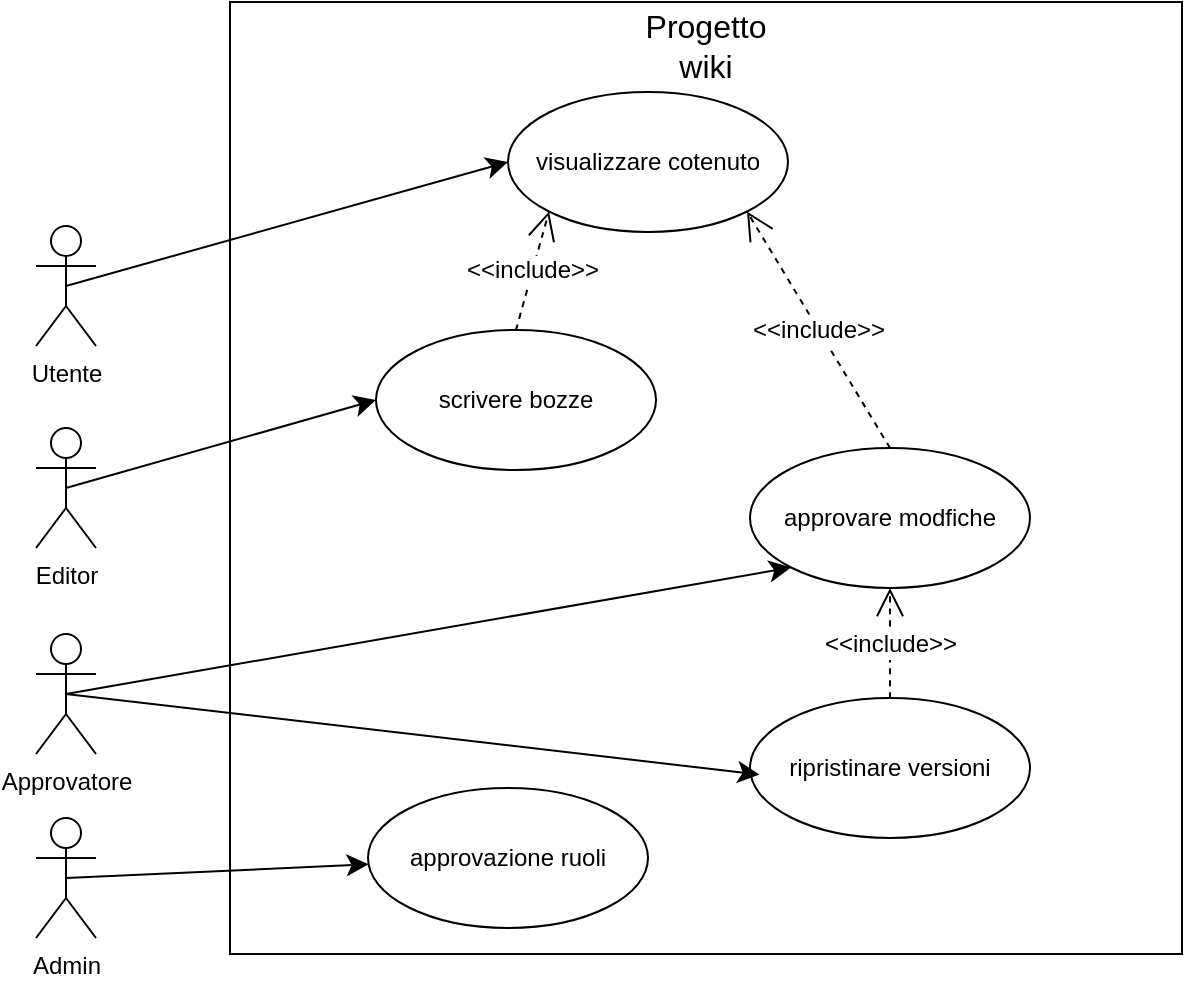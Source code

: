 <mxfile version="26.0.6">
  <diagram name="Pagina-1" id="iji9mjaX2ZRETf_4VpH7">
    <mxGraphModel grid="0" page="0" gridSize="10" guides="1" tooltips="1" connect="1" arrows="1" fold="1" pageScale="1" pageWidth="827" pageHeight="1169" math="0" shadow="0">
      <root>
        <mxCell id="0" />
        <mxCell id="1" parent="0" />
        <mxCell id="YPHEkQIwftPcaMCxqJR_-15" style="edgeStyle=none;curved=1;rounded=0;orthogonalLoop=1;jettySize=auto;html=1;exitX=0.5;exitY=0.5;exitDx=0;exitDy=0;exitPerimeter=0;entryX=0;entryY=0.5;entryDx=0;entryDy=0;fontSize=12;startSize=8;endSize=8;" edge="1" parent="1" source="YPHEkQIwftPcaMCxqJR_-1" target="YPHEkQIwftPcaMCxqJR_-4">
          <mxGeometry relative="1" as="geometry" />
        </mxCell>
        <mxCell id="YPHEkQIwftPcaMCxqJR_-1" value="Utente" style="shape=umlActor;verticalLabelPosition=bottom;verticalAlign=top;html=1;outlineConnect=0;" vertex="1" parent="1">
          <mxGeometry x="-626" y="-67" width="30" height="60" as="geometry" />
        </mxCell>
        <mxCell id="YPHEkQIwftPcaMCxqJR_-17" style="edgeStyle=none;curved=1;rounded=0;orthogonalLoop=1;jettySize=auto;html=1;exitX=0.5;exitY=0.5;exitDx=0;exitDy=0;exitPerimeter=0;entryX=0;entryY=0.5;entryDx=0;entryDy=0;fontSize=12;startSize=8;endSize=8;" edge="1" parent="1" source="YPHEkQIwftPcaMCxqJR_-2" target="YPHEkQIwftPcaMCxqJR_-5">
          <mxGeometry relative="1" as="geometry" />
        </mxCell>
        <mxCell id="YPHEkQIwftPcaMCxqJR_-2" value="Editor" style="shape=umlActor;verticalLabelPosition=bottom;verticalAlign=top;html=1;outlineConnect=0;" vertex="1" parent="1">
          <mxGeometry x="-626" y="34" width="30" height="60" as="geometry" />
        </mxCell>
        <mxCell id="YPHEkQIwftPcaMCxqJR_-19" style="edgeStyle=none;curved=1;rounded=0;orthogonalLoop=1;jettySize=auto;html=1;exitX=0.5;exitY=0.5;exitDx=0;exitDy=0;exitPerimeter=0;entryX=0;entryY=1;entryDx=0;entryDy=0;fontSize=12;startSize=8;endSize=8;" edge="1" parent="1" source="YPHEkQIwftPcaMCxqJR_-3" target="YPHEkQIwftPcaMCxqJR_-6">
          <mxGeometry relative="1" as="geometry" />
        </mxCell>
        <mxCell id="YPHEkQIwftPcaMCxqJR_-3" value="Approvatore" style="shape=umlActor;verticalLabelPosition=bottom;verticalAlign=top;html=1;outlineConnect=0;" vertex="1" parent="1">
          <mxGeometry x="-626" y="137" width="30" height="60" as="geometry" />
        </mxCell>
        <mxCell id="YPHEkQIwftPcaMCxqJR_-4" value="visualizzare cotenuto" style="ellipse;whiteSpace=wrap;html=1;" vertex="1" parent="1">
          <mxGeometry x="-390" y="-134" width="140" height="70" as="geometry" />
        </mxCell>
        <mxCell id="YPHEkQIwftPcaMCxqJR_-5" value="scrivere bozze" style="ellipse;whiteSpace=wrap;html=1;" vertex="1" parent="1">
          <mxGeometry x="-456" y="-15" width="140" height="70" as="geometry" />
        </mxCell>
        <mxCell id="YPHEkQIwftPcaMCxqJR_-6" value="approvare modfiche" style="ellipse;whiteSpace=wrap;html=1;" vertex="1" parent="1">
          <mxGeometry x="-269" y="44" width="140" height="70" as="geometry" />
        </mxCell>
        <mxCell id="YPHEkQIwftPcaMCxqJR_-7" value="ripristinare versioni" style="ellipse;whiteSpace=wrap;html=1;" vertex="1" parent="1">
          <mxGeometry x="-269" y="169" width="140" height="70" as="geometry" />
        </mxCell>
        <mxCell id="YPHEkQIwftPcaMCxqJR_-20" style="edgeStyle=none;curved=1;rounded=0;orthogonalLoop=1;jettySize=auto;html=1;exitX=0.5;exitY=0.5;exitDx=0;exitDy=0;exitPerimeter=0;fontSize=12;startSize=8;endSize=8;" edge="1" parent="1" source="YPHEkQIwftPcaMCxqJR_-8" target="YPHEkQIwftPcaMCxqJR_-10">
          <mxGeometry relative="1" as="geometry" />
        </mxCell>
        <mxCell id="YPHEkQIwftPcaMCxqJR_-8" value="Admin" style="shape=umlActor;verticalLabelPosition=bottom;verticalAlign=top;html=1;" vertex="1" parent="1">
          <mxGeometry x="-626" y="229" width="30" height="60" as="geometry" />
        </mxCell>
        <mxCell id="YPHEkQIwftPcaMCxqJR_-10" value="approvazione ruoli" style="ellipse;whiteSpace=wrap;html=1;" vertex="1" parent="1">
          <mxGeometry x="-460" y="214" width="140" height="70" as="geometry" />
        </mxCell>
        <mxCell id="YPHEkQIwftPcaMCxqJR_-12" value="&amp;lt;&amp;lt;include&amp;gt;&amp;gt;" style="endArrow=open;endSize=12;dashed=1;html=1;rounded=0;fontSize=12;curved=1;exitX=0.5;exitY=0;exitDx=0;exitDy=0;entryX=1;entryY=1;entryDx=0;entryDy=0;" edge="1" parent="1" source="YPHEkQIwftPcaMCxqJR_-6" target="YPHEkQIwftPcaMCxqJR_-4">
          <mxGeometry width="160" relative="1" as="geometry">
            <mxPoint x="-497" y="133" as="sourcePoint" />
            <mxPoint x="-337" y="133" as="targetPoint" />
          </mxGeometry>
        </mxCell>
        <mxCell id="YPHEkQIwftPcaMCxqJR_-13" value="&amp;lt;&amp;lt;include&amp;gt;&amp;gt;" style="endArrow=open;endSize=12;dashed=1;html=1;rounded=0;fontSize=12;curved=1;exitX=0.5;exitY=0;exitDx=0;exitDy=0;entryX=0;entryY=1;entryDx=0;entryDy=0;" edge="1" parent="1" source="YPHEkQIwftPcaMCxqJR_-5" target="YPHEkQIwftPcaMCxqJR_-4">
          <mxGeometry width="160" relative="1" as="geometry">
            <mxPoint x="-497" y="133" as="sourcePoint" />
            <mxPoint x="-337" y="133" as="targetPoint" />
          </mxGeometry>
        </mxCell>
        <mxCell id="YPHEkQIwftPcaMCxqJR_-14" value="&amp;lt;&amp;lt;include&amp;gt;&amp;gt;" style="endArrow=open;endSize=12;dashed=1;html=1;rounded=0;fontSize=12;curved=1;exitX=0.5;exitY=0;exitDx=0;exitDy=0;entryX=0.5;entryY=1;entryDx=0;entryDy=0;" edge="1" parent="1" source="YPHEkQIwftPcaMCxqJR_-7" target="YPHEkQIwftPcaMCxqJR_-6">
          <mxGeometry width="160" relative="1" as="geometry">
            <mxPoint x="-497" y="133" as="sourcePoint" />
            <mxPoint x="-337" y="133" as="targetPoint" />
          </mxGeometry>
        </mxCell>
        <mxCell id="YPHEkQIwftPcaMCxqJR_-18" style="edgeStyle=none;curved=1;rounded=0;orthogonalLoop=1;jettySize=auto;html=1;exitX=0.5;exitY=0.5;exitDx=0;exitDy=0;exitPerimeter=0;entryX=0.034;entryY=0.547;entryDx=0;entryDy=0;entryPerimeter=0;fontSize=12;startSize=8;endSize=8;" edge="1" parent="1" source="YPHEkQIwftPcaMCxqJR_-3" target="YPHEkQIwftPcaMCxqJR_-7">
          <mxGeometry relative="1" as="geometry" />
        </mxCell>
        <mxCell id="YPHEkQIwftPcaMCxqJR_-29" value="" style="whiteSpace=wrap;html=1;aspect=fixed;fillColor=none;" vertex="1" parent="1">
          <mxGeometry x="-529" y="-179" width="476" height="476" as="geometry" />
        </mxCell>
        <mxCell id="YPHEkQIwftPcaMCxqJR_-31" value="Progetto wiki" style="text;html=1;align=center;verticalAlign=middle;whiteSpace=wrap;rounded=0;fontSize=16;" vertex="1" parent="1">
          <mxGeometry x="-321" y="-172" width="60" height="30" as="geometry" />
        </mxCell>
      </root>
    </mxGraphModel>
  </diagram>
</mxfile>
